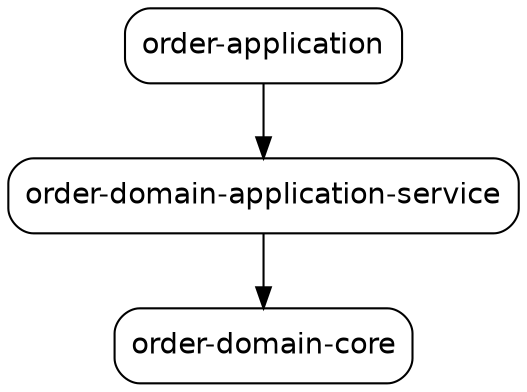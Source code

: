 digraph "order-application" {
  node [shape="box",style="rounded",fontname="Helvetica",fontsize="14"]
  edge [fontsize="10",fontname="Helvetica"]

  // Node Definitions:
  "com.food.ordring.system:order-domain-application-service:jar"[label=<order-domain-application-service>]
  "com.food.ordring.system:order-domain-core:jar"[label=<order-domain-core>]
  "com.food.ordring.system:order-application:jar"[label=<order-application>]

  // Edge Definitions:
  "com.food.ordring.system:order-domain-application-service:jar" -> "com.food.ordring.system:order-domain-core:jar"
  "com.food.ordring.system:order-application:jar" -> "com.food.ordring.system:order-domain-application-service:jar"
}